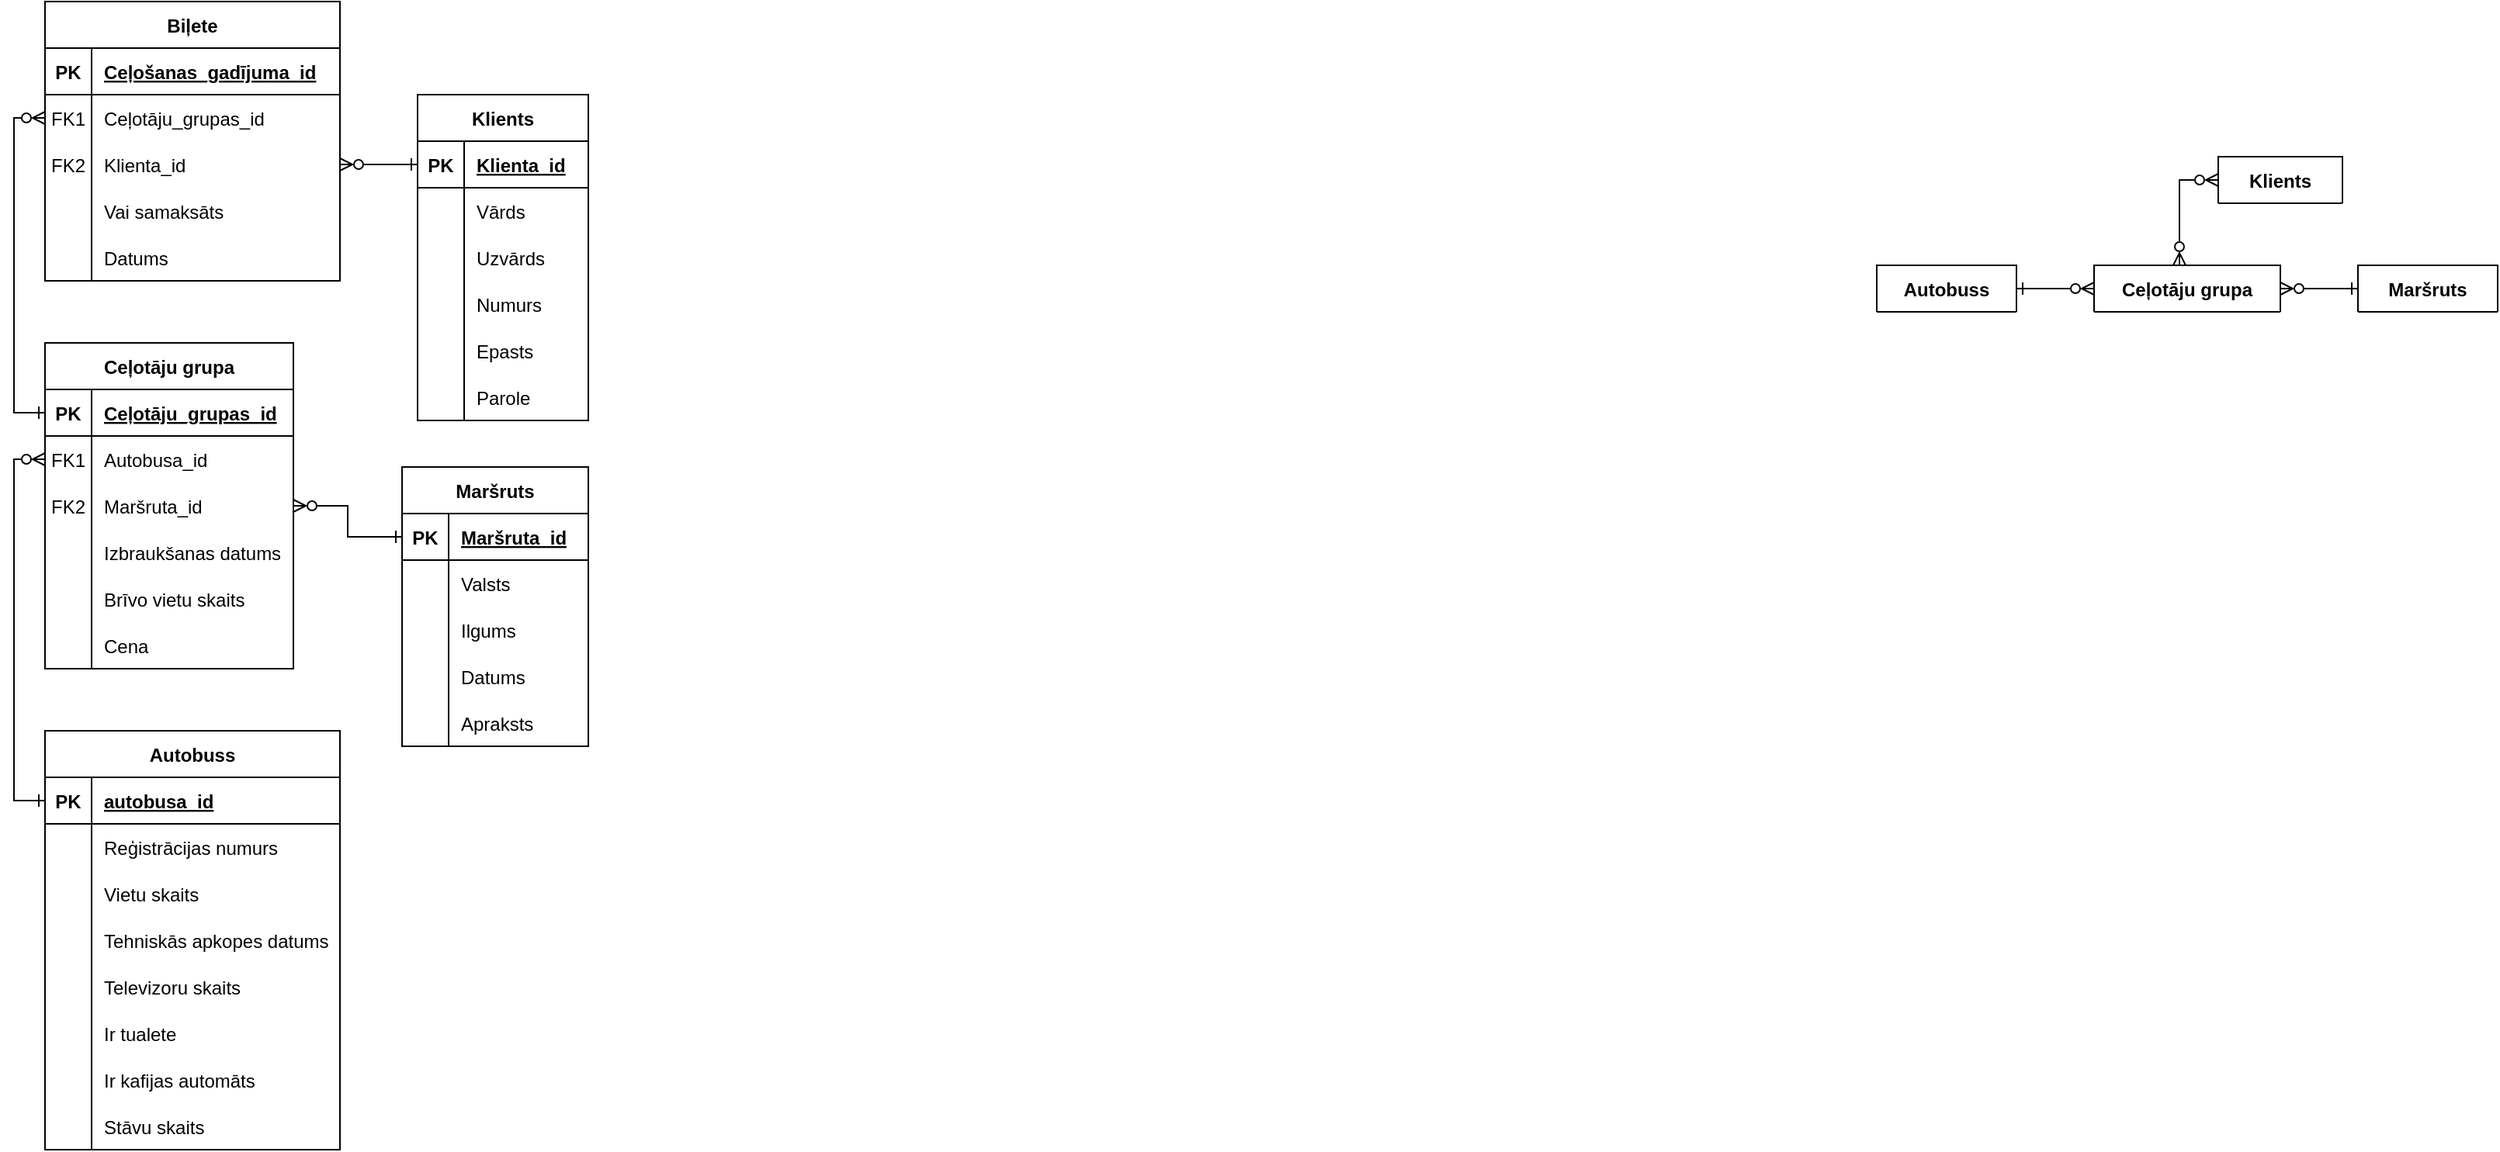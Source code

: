 <mxfile version="24.3.1" type="github">
  <diagram id="R2lEEEUBdFMjLlhIrx00" name="Page-1">
    <mxGraphModel dx="625" dy="1430" grid="1" gridSize="10" guides="1" tooltips="1" connect="1" arrows="1" fold="1" page="1" pageScale="1" pageWidth="850" pageHeight="1100" math="0" shadow="0" extFonts="Permanent Marker^https://fonts.googleapis.com/css?family=Permanent+Marker">
      <root>
        <mxCell id="0" />
        <mxCell id="1" parent="0" />
        <mxCell id="C-vyLk0tnHw3VtMMgP7b-2" value="Ceļotāju grupa" style="shape=table;startSize=30;container=1;collapsible=1;childLayout=tableLayout;fixedRows=1;rowLines=0;fontStyle=1;align=center;resizeLast=1;" parent="1" vertex="1">
          <mxGeometry x="450" y="120" width="160" height="210" as="geometry" />
        </mxCell>
        <mxCell id="C-vyLk0tnHw3VtMMgP7b-3" value="" style="shape=partialRectangle;collapsible=0;dropTarget=0;pointerEvents=0;fillColor=none;points=[[0,0.5],[1,0.5]];portConstraint=eastwest;top=0;left=0;right=0;bottom=1;" parent="C-vyLk0tnHw3VtMMgP7b-2" vertex="1">
          <mxGeometry y="30" width="160" height="30" as="geometry" />
        </mxCell>
        <mxCell id="C-vyLk0tnHw3VtMMgP7b-4" value="PK" style="shape=partialRectangle;overflow=hidden;connectable=0;fillColor=none;top=0;left=0;bottom=0;right=0;fontStyle=1;" parent="C-vyLk0tnHw3VtMMgP7b-3" vertex="1">
          <mxGeometry width="30" height="30" as="geometry">
            <mxRectangle width="30" height="30" as="alternateBounds" />
          </mxGeometry>
        </mxCell>
        <mxCell id="C-vyLk0tnHw3VtMMgP7b-5" value="Ceļotāju_grupas_id" style="shape=partialRectangle;overflow=hidden;connectable=0;fillColor=none;top=0;left=0;bottom=0;right=0;align=left;spacingLeft=6;fontStyle=5;" parent="C-vyLk0tnHw3VtMMgP7b-3" vertex="1">
          <mxGeometry x="30" width="130" height="30" as="geometry">
            <mxRectangle width="130" height="30" as="alternateBounds" />
          </mxGeometry>
        </mxCell>
        <mxCell id="C-vyLk0tnHw3VtMMgP7b-6" value="" style="shape=partialRectangle;collapsible=0;dropTarget=0;pointerEvents=0;fillColor=none;points=[[0,0.5],[1,0.5]];portConstraint=eastwest;top=0;left=0;right=0;bottom=0;" parent="C-vyLk0tnHw3VtMMgP7b-2" vertex="1">
          <mxGeometry y="60" width="160" height="30" as="geometry" />
        </mxCell>
        <mxCell id="C-vyLk0tnHw3VtMMgP7b-7" value="FK1" style="shape=partialRectangle;overflow=hidden;connectable=0;fillColor=none;top=0;left=0;bottom=0;right=0;" parent="C-vyLk0tnHw3VtMMgP7b-6" vertex="1">
          <mxGeometry width="30" height="30" as="geometry">
            <mxRectangle width="30" height="30" as="alternateBounds" />
          </mxGeometry>
        </mxCell>
        <mxCell id="C-vyLk0tnHw3VtMMgP7b-8" value="Autobusa_id" style="shape=partialRectangle;overflow=hidden;connectable=0;fillColor=none;top=0;left=0;bottom=0;right=0;align=left;spacingLeft=6;" parent="C-vyLk0tnHw3VtMMgP7b-6" vertex="1">
          <mxGeometry x="30" width="130" height="30" as="geometry">
            <mxRectangle width="130" height="30" as="alternateBounds" />
          </mxGeometry>
        </mxCell>
        <mxCell id="C-vyLk0tnHw3VtMMgP7b-9" value="" style="shape=partialRectangle;collapsible=0;dropTarget=0;pointerEvents=0;fillColor=none;points=[[0,0.5],[1,0.5]];portConstraint=eastwest;top=0;left=0;right=0;bottom=0;" parent="C-vyLk0tnHw3VtMMgP7b-2" vertex="1">
          <mxGeometry y="90" width="160" height="30" as="geometry" />
        </mxCell>
        <mxCell id="C-vyLk0tnHw3VtMMgP7b-10" value="FK2" style="shape=partialRectangle;overflow=hidden;connectable=0;fillColor=none;top=0;left=0;bottom=0;right=0;" parent="C-vyLk0tnHw3VtMMgP7b-9" vertex="1">
          <mxGeometry width="30" height="30" as="geometry">
            <mxRectangle width="30" height="30" as="alternateBounds" />
          </mxGeometry>
        </mxCell>
        <mxCell id="C-vyLk0tnHw3VtMMgP7b-11" value="Maršruta_id" style="shape=partialRectangle;overflow=hidden;connectable=0;fillColor=none;top=0;left=0;bottom=0;right=0;align=left;spacingLeft=6;" parent="C-vyLk0tnHw3VtMMgP7b-9" vertex="1">
          <mxGeometry x="30" width="130" height="30" as="geometry">
            <mxRectangle width="130" height="30" as="alternateBounds" />
          </mxGeometry>
        </mxCell>
        <mxCell id="g0lsDhZArQbg-Q8tnygF-30" value="" style="shape=partialRectangle;collapsible=0;dropTarget=0;pointerEvents=0;fillColor=none;points=[[0,0.5],[1,0.5]];portConstraint=eastwest;top=0;left=0;right=0;bottom=0;" parent="C-vyLk0tnHw3VtMMgP7b-2" vertex="1">
          <mxGeometry y="120" width="160" height="30" as="geometry" />
        </mxCell>
        <mxCell id="g0lsDhZArQbg-Q8tnygF-31" value="" style="shape=partialRectangle;overflow=hidden;connectable=0;fillColor=none;top=0;left=0;bottom=0;right=0;" parent="g0lsDhZArQbg-Q8tnygF-30" vertex="1">
          <mxGeometry width="30" height="30" as="geometry">
            <mxRectangle width="30" height="30" as="alternateBounds" />
          </mxGeometry>
        </mxCell>
        <mxCell id="g0lsDhZArQbg-Q8tnygF-32" value="Izbraukšanas datums" style="shape=partialRectangle;overflow=hidden;connectable=0;fillColor=none;top=0;left=0;bottom=0;right=0;align=left;spacingLeft=6;" parent="g0lsDhZArQbg-Q8tnygF-30" vertex="1">
          <mxGeometry x="30" width="130" height="30" as="geometry">
            <mxRectangle width="130" height="30" as="alternateBounds" />
          </mxGeometry>
        </mxCell>
        <mxCell id="g0lsDhZArQbg-Q8tnygF-37" value="" style="shape=partialRectangle;collapsible=0;dropTarget=0;pointerEvents=0;fillColor=none;points=[[0,0.5],[1,0.5]];portConstraint=eastwest;top=0;left=0;right=0;bottom=0;" parent="C-vyLk0tnHw3VtMMgP7b-2" vertex="1">
          <mxGeometry y="150" width="160" height="30" as="geometry" />
        </mxCell>
        <mxCell id="g0lsDhZArQbg-Q8tnygF-38" value="" style="shape=partialRectangle;overflow=hidden;connectable=0;fillColor=none;top=0;left=0;bottom=0;right=0;" parent="g0lsDhZArQbg-Q8tnygF-37" vertex="1">
          <mxGeometry width="30" height="30" as="geometry">
            <mxRectangle width="30" height="30" as="alternateBounds" />
          </mxGeometry>
        </mxCell>
        <mxCell id="g0lsDhZArQbg-Q8tnygF-39" value="Brīvo vietu skaits" style="shape=partialRectangle;overflow=hidden;connectable=0;fillColor=none;top=0;left=0;bottom=0;right=0;align=left;spacingLeft=6;" parent="g0lsDhZArQbg-Q8tnygF-37" vertex="1">
          <mxGeometry x="30" width="130" height="30" as="geometry">
            <mxRectangle width="130" height="30" as="alternateBounds" />
          </mxGeometry>
        </mxCell>
        <mxCell id="g0lsDhZArQbg-Q8tnygF-40" value="" style="shape=partialRectangle;collapsible=0;dropTarget=0;pointerEvents=0;fillColor=none;points=[[0,0.5],[1,0.5]];portConstraint=eastwest;top=0;left=0;right=0;bottom=0;" parent="C-vyLk0tnHw3VtMMgP7b-2" vertex="1">
          <mxGeometry y="180" width="160" height="30" as="geometry" />
        </mxCell>
        <mxCell id="g0lsDhZArQbg-Q8tnygF-41" value="" style="shape=partialRectangle;overflow=hidden;connectable=0;fillColor=none;top=0;left=0;bottom=0;right=0;" parent="g0lsDhZArQbg-Q8tnygF-40" vertex="1">
          <mxGeometry width="30" height="30" as="geometry">
            <mxRectangle width="30" height="30" as="alternateBounds" />
          </mxGeometry>
        </mxCell>
        <mxCell id="g0lsDhZArQbg-Q8tnygF-42" value="Cena" style="shape=partialRectangle;overflow=hidden;connectable=0;fillColor=none;top=0;left=0;bottom=0;right=0;align=left;spacingLeft=6;" parent="g0lsDhZArQbg-Q8tnygF-40" vertex="1">
          <mxGeometry x="30" width="130" height="30" as="geometry">
            <mxRectangle width="130" height="30" as="alternateBounds" />
          </mxGeometry>
        </mxCell>
        <mxCell id="C-vyLk0tnHw3VtMMgP7b-13" value="Maršruts" style="shape=table;startSize=30;container=1;collapsible=1;childLayout=tableLayout;fixedRows=1;rowLines=0;fontStyle=1;align=center;resizeLast=1;" parent="1" vertex="1">
          <mxGeometry x="680" y="200" width="120" height="180" as="geometry" />
        </mxCell>
        <mxCell id="C-vyLk0tnHw3VtMMgP7b-14" value="" style="shape=partialRectangle;collapsible=0;dropTarget=0;pointerEvents=0;fillColor=none;points=[[0,0.5],[1,0.5]];portConstraint=eastwest;top=0;left=0;right=0;bottom=1;" parent="C-vyLk0tnHw3VtMMgP7b-13" vertex="1">
          <mxGeometry y="30" width="120" height="30" as="geometry" />
        </mxCell>
        <mxCell id="C-vyLk0tnHw3VtMMgP7b-15" value="PK" style="shape=partialRectangle;overflow=hidden;connectable=0;fillColor=none;top=0;left=0;bottom=0;right=0;fontStyle=1;" parent="C-vyLk0tnHw3VtMMgP7b-14" vertex="1">
          <mxGeometry width="30" height="30" as="geometry">
            <mxRectangle width="30" height="30" as="alternateBounds" />
          </mxGeometry>
        </mxCell>
        <mxCell id="C-vyLk0tnHw3VtMMgP7b-16" value="Maršruta_id" style="shape=partialRectangle;overflow=hidden;connectable=0;fillColor=none;top=0;left=0;bottom=0;right=0;align=left;spacingLeft=6;fontStyle=5;" parent="C-vyLk0tnHw3VtMMgP7b-14" vertex="1">
          <mxGeometry x="30" width="90" height="30" as="geometry">
            <mxRectangle width="90" height="30" as="alternateBounds" />
          </mxGeometry>
        </mxCell>
        <mxCell id="C-vyLk0tnHw3VtMMgP7b-17" value="" style="shape=partialRectangle;collapsible=0;dropTarget=0;pointerEvents=0;fillColor=none;points=[[0,0.5],[1,0.5]];portConstraint=eastwest;top=0;left=0;right=0;bottom=0;" parent="C-vyLk0tnHw3VtMMgP7b-13" vertex="1">
          <mxGeometry y="60" width="120" height="30" as="geometry" />
        </mxCell>
        <mxCell id="C-vyLk0tnHw3VtMMgP7b-18" value="" style="shape=partialRectangle;overflow=hidden;connectable=0;fillColor=none;top=0;left=0;bottom=0;right=0;" parent="C-vyLk0tnHw3VtMMgP7b-17" vertex="1">
          <mxGeometry width="30" height="30" as="geometry">
            <mxRectangle width="30" height="30" as="alternateBounds" />
          </mxGeometry>
        </mxCell>
        <mxCell id="C-vyLk0tnHw3VtMMgP7b-19" value="Valsts" style="shape=partialRectangle;overflow=hidden;connectable=0;fillColor=none;top=0;left=0;bottom=0;right=0;align=left;spacingLeft=6;" parent="C-vyLk0tnHw3VtMMgP7b-17" vertex="1">
          <mxGeometry x="30" width="90" height="30" as="geometry">
            <mxRectangle width="90" height="30" as="alternateBounds" />
          </mxGeometry>
        </mxCell>
        <mxCell id="C-vyLk0tnHw3VtMMgP7b-20" value="" style="shape=partialRectangle;collapsible=0;dropTarget=0;pointerEvents=0;fillColor=none;points=[[0,0.5],[1,0.5]];portConstraint=eastwest;top=0;left=0;right=0;bottom=0;" parent="C-vyLk0tnHw3VtMMgP7b-13" vertex="1">
          <mxGeometry y="90" width="120" height="30" as="geometry" />
        </mxCell>
        <mxCell id="C-vyLk0tnHw3VtMMgP7b-21" value="" style="shape=partialRectangle;overflow=hidden;connectable=0;fillColor=none;top=0;left=0;bottom=0;right=0;" parent="C-vyLk0tnHw3VtMMgP7b-20" vertex="1">
          <mxGeometry width="30" height="30" as="geometry">
            <mxRectangle width="30" height="30" as="alternateBounds" />
          </mxGeometry>
        </mxCell>
        <mxCell id="C-vyLk0tnHw3VtMMgP7b-22" value="Ilgums" style="shape=partialRectangle;overflow=hidden;connectable=0;fillColor=none;top=0;left=0;bottom=0;right=0;align=left;spacingLeft=6;" parent="C-vyLk0tnHw3VtMMgP7b-20" vertex="1">
          <mxGeometry x="30" width="90" height="30" as="geometry">
            <mxRectangle width="90" height="30" as="alternateBounds" />
          </mxGeometry>
        </mxCell>
        <mxCell id="g0lsDhZArQbg-Q8tnygF-44" value="" style="shape=partialRectangle;collapsible=0;dropTarget=0;pointerEvents=0;fillColor=none;points=[[0,0.5],[1,0.5]];portConstraint=eastwest;top=0;left=0;right=0;bottom=0;" parent="C-vyLk0tnHw3VtMMgP7b-13" vertex="1">
          <mxGeometry y="120" width="120" height="30" as="geometry" />
        </mxCell>
        <mxCell id="g0lsDhZArQbg-Q8tnygF-45" value="" style="shape=partialRectangle;overflow=hidden;connectable=0;fillColor=none;top=0;left=0;bottom=0;right=0;" parent="g0lsDhZArQbg-Q8tnygF-44" vertex="1">
          <mxGeometry width="30" height="30" as="geometry">
            <mxRectangle width="30" height="30" as="alternateBounds" />
          </mxGeometry>
        </mxCell>
        <mxCell id="g0lsDhZArQbg-Q8tnygF-46" value="Datums" style="shape=partialRectangle;overflow=hidden;connectable=0;fillColor=none;top=0;left=0;bottom=0;right=0;align=left;spacingLeft=6;" parent="g0lsDhZArQbg-Q8tnygF-44" vertex="1">
          <mxGeometry x="30" width="90" height="30" as="geometry">
            <mxRectangle width="90" height="30" as="alternateBounds" />
          </mxGeometry>
        </mxCell>
        <mxCell id="E3cTzCZMLdIU7vwwAVA3-19" value="" style="shape=partialRectangle;collapsible=0;dropTarget=0;pointerEvents=0;fillColor=none;points=[[0,0.5],[1,0.5]];portConstraint=eastwest;top=0;left=0;right=0;bottom=0;" vertex="1" parent="C-vyLk0tnHw3VtMMgP7b-13">
          <mxGeometry y="150" width="120" height="30" as="geometry" />
        </mxCell>
        <mxCell id="E3cTzCZMLdIU7vwwAVA3-20" value="" style="shape=partialRectangle;overflow=hidden;connectable=0;fillColor=none;top=0;left=0;bottom=0;right=0;" vertex="1" parent="E3cTzCZMLdIU7vwwAVA3-19">
          <mxGeometry width="30" height="30" as="geometry">
            <mxRectangle width="30" height="30" as="alternateBounds" />
          </mxGeometry>
        </mxCell>
        <mxCell id="E3cTzCZMLdIU7vwwAVA3-21" value="Apraksts" style="shape=partialRectangle;overflow=hidden;connectable=0;fillColor=none;top=0;left=0;bottom=0;right=0;align=left;spacingLeft=6;" vertex="1" parent="E3cTzCZMLdIU7vwwAVA3-19">
          <mxGeometry x="30" width="90" height="30" as="geometry">
            <mxRectangle width="90" height="30" as="alternateBounds" />
          </mxGeometry>
        </mxCell>
        <mxCell id="C-vyLk0tnHw3VtMMgP7b-23" value="Autobuss" style="shape=table;startSize=30;container=1;collapsible=1;childLayout=tableLayout;fixedRows=1;rowLines=0;fontStyle=1;align=center;resizeLast=1;" parent="1" vertex="1">
          <mxGeometry x="450" y="370" width="190" height="270" as="geometry">
            <mxRectangle x="120" y="120" width="90" height="30" as="alternateBounds" />
          </mxGeometry>
        </mxCell>
        <mxCell id="C-vyLk0tnHw3VtMMgP7b-24" value="" style="shape=partialRectangle;collapsible=0;dropTarget=0;pointerEvents=0;fillColor=none;points=[[0,0.5],[1,0.5]];portConstraint=eastwest;top=0;left=0;right=0;bottom=1;" parent="C-vyLk0tnHw3VtMMgP7b-23" vertex="1">
          <mxGeometry y="30" width="190" height="30" as="geometry" />
        </mxCell>
        <mxCell id="C-vyLk0tnHw3VtMMgP7b-25" value="PK" style="shape=partialRectangle;overflow=hidden;connectable=0;fillColor=none;top=0;left=0;bottom=0;right=0;fontStyle=1;" parent="C-vyLk0tnHw3VtMMgP7b-24" vertex="1">
          <mxGeometry width="30" height="30" as="geometry">
            <mxRectangle width="30" height="30" as="alternateBounds" />
          </mxGeometry>
        </mxCell>
        <mxCell id="C-vyLk0tnHw3VtMMgP7b-26" value="autobusa_id" style="shape=partialRectangle;overflow=hidden;connectable=0;fillColor=none;top=0;left=0;bottom=0;right=0;align=left;spacingLeft=6;fontStyle=5;" parent="C-vyLk0tnHw3VtMMgP7b-24" vertex="1">
          <mxGeometry x="30" width="160" height="30" as="geometry">
            <mxRectangle width="160" height="30" as="alternateBounds" />
          </mxGeometry>
        </mxCell>
        <mxCell id="C-vyLk0tnHw3VtMMgP7b-27" value="" style="shape=partialRectangle;collapsible=0;dropTarget=0;pointerEvents=0;fillColor=none;points=[[0,0.5],[1,0.5]];portConstraint=eastwest;top=0;left=0;right=0;bottom=0;" parent="C-vyLk0tnHw3VtMMgP7b-23" vertex="1">
          <mxGeometry y="60" width="190" height="30" as="geometry" />
        </mxCell>
        <mxCell id="C-vyLk0tnHw3VtMMgP7b-28" value="" style="shape=partialRectangle;overflow=hidden;connectable=0;fillColor=none;top=0;left=0;bottom=0;right=0;" parent="C-vyLk0tnHw3VtMMgP7b-27" vertex="1">
          <mxGeometry width="30" height="30" as="geometry">
            <mxRectangle width="30" height="30" as="alternateBounds" />
          </mxGeometry>
        </mxCell>
        <mxCell id="C-vyLk0tnHw3VtMMgP7b-29" value="Reģistrācijas numurs" style="shape=partialRectangle;overflow=hidden;connectable=0;fillColor=none;top=0;left=0;bottom=0;right=0;align=left;spacingLeft=6;" parent="C-vyLk0tnHw3VtMMgP7b-27" vertex="1">
          <mxGeometry x="30" width="160" height="30" as="geometry">
            <mxRectangle width="160" height="30" as="alternateBounds" />
          </mxGeometry>
        </mxCell>
        <mxCell id="g0lsDhZArQbg-Q8tnygF-17" value="" style="shape=partialRectangle;collapsible=0;dropTarget=0;pointerEvents=0;fillColor=none;points=[[0,0.5],[1,0.5]];portConstraint=eastwest;top=0;left=0;right=0;bottom=0;" parent="C-vyLk0tnHw3VtMMgP7b-23" vertex="1">
          <mxGeometry y="90" width="190" height="30" as="geometry" />
        </mxCell>
        <mxCell id="g0lsDhZArQbg-Q8tnygF-18" value="" style="shape=partialRectangle;overflow=hidden;connectable=0;fillColor=none;top=0;left=0;bottom=0;right=0;" parent="g0lsDhZArQbg-Q8tnygF-17" vertex="1">
          <mxGeometry width="30" height="30" as="geometry">
            <mxRectangle width="30" height="30" as="alternateBounds" />
          </mxGeometry>
        </mxCell>
        <mxCell id="g0lsDhZArQbg-Q8tnygF-19" value="Vietu skaits" style="shape=partialRectangle;overflow=hidden;connectable=0;fillColor=none;top=0;left=0;bottom=0;right=0;align=left;spacingLeft=6;" parent="g0lsDhZArQbg-Q8tnygF-17" vertex="1">
          <mxGeometry x="30" width="160" height="30" as="geometry">
            <mxRectangle width="160" height="30" as="alternateBounds" />
          </mxGeometry>
        </mxCell>
        <mxCell id="g0lsDhZArQbg-Q8tnygF-20" value="" style="shape=partialRectangle;collapsible=0;dropTarget=0;pointerEvents=0;fillColor=none;points=[[0,0.5],[1,0.5]];portConstraint=eastwest;top=0;left=0;right=0;bottom=0;" parent="C-vyLk0tnHw3VtMMgP7b-23" vertex="1">
          <mxGeometry y="120" width="190" height="30" as="geometry" />
        </mxCell>
        <mxCell id="g0lsDhZArQbg-Q8tnygF-21" value="" style="shape=partialRectangle;overflow=hidden;connectable=0;fillColor=none;top=0;left=0;bottom=0;right=0;" parent="g0lsDhZArQbg-Q8tnygF-20" vertex="1">
          <mxGeometry width="30" height="30" as="geometry">
            <mxRectangle width="30" height="30" as="alternateBounds" />
          </mxGeometry>
        </mxCell>
        <mxCell id="g0lsDhZArQbg-Q8tnygF-22" value="Tehniskās apkopes datums" style="shape=partialRectangle;overflow=hidden;connectable=0;fillColor=none;top=0;left=0;bottom=0;right=0;align=left;spacingLeft=6;" parent="g0lsDhZArQbg-Q8tnygF-20" vertex="1">
          <mxGeometry x="30" width="160" height="30" as="geometry">
            <mxRectangle width="160" height="30" as="alternateBounds" />
          </mxGeometry>
        </mxCell>
        <mxCell id="E3cTzCZMLdIU7vwwAVA3-4" value="" style="shape=partialRectangle;collapsible=0;dropTarget=0;pointerEvents=0;fillColor=none;points=[[0,0.5],[1,0.5]];portConstraint=eastwest;top=0;left=0;right=0;bottom=0;" vertex="1" parent="C-vyLk0tnHw3VtMMgP7b-23">
          <mxGeometry y="150" width="190" height="30" as="geometry" />
        </mxCell>
        <mxCell id="E3cTzCZMLdIU7vwwAVA3-5" value="" style="shape=partialRectangle;overflow=hidden;connectable=0;fillColor=none;top=0;left=0;bottom=0;right=0;" vertex="1" parent="E3cTzCZMLdIU7vwwAVA3-4">
          <mxGeometry width="30" height="30" as="geometry">
            <mxRectangle width="30" height="30" as="alternateBounds" />
          </mxGeometry>
        </mxCell>
        <mxCell id="E3cTzCZMLdIU7vwwAVA3-6" value="Televizoru skaits" style="shape=partialRectangle;overflow=hidden;connectable=0;fillColor=none;top=0;left=0;bottom=0;right=0;align=left;spacingLeft=6;" vertex="1" parent="E3cTzCZMLdIU7vwwAVA3-4">
          <mxGeometry x="30" width="160" height="30" as="geometry">
            <mxRectangle width="160" height="30" as="alternateBounds" />
          </mxGeometry>
        </mxCell>
        <mxCell id="E3cTzCZMLdIU7vwwAVA3-7" value="" style="shape=partialRectangle;collapsible=0;dropTarget=0;pointerEvents=0;fillColor=none;points=[[0,0.5],[1,0.5]];portConstraint=eastwest;top=0;left=0;right=0;bottom=0;" vertex="1" parent="C-vyLk0tnHw3VtMMgP7b-23">
          <mxGeometry y="180" width="190" height="30" as="geometry" />
        </mxCell>
        <mxCell id="E3cTzCZMLdIU7vwwAVA3-8" value="" style="shape=partialRectangle;overflow=hidden;connectable=0;fillColor=none;top=0;left=0;bottom=0;right=0;" vertex="1" parent="E3cTzCZMLdIU7vwwAVA3-7">
          <mxGeometry width="30" height="30" as="geometry">
            <mxRectangle width="30" height="30" as="alternateBounds" />
          </mxGeometry>
        </mxCell>
        <mxCell id="E3cTzCZMLdIU7vwwAVA3-9" value="Ir tualete" style="shape=partialRectangle;overflow=hidden;connectable=0;fillColor=none;top=0;left=0;bottom=0;right=0;align=left;spacingLeft=6;" vertex="1" parent="E3cTzCZMLdIU7vwwAVA3-7">
          <mxGeometry x="30" width="160" height="30" as="geometry">
            <mxRectangle width="160" height="30" as="alternateBounds" />
          </mxGeometry>
        </mxCell>
        <mxCell id="E3cTzCZMLdIU7vwwAVA3-10" value="" style="shape=partialRectangle;collapsible=0;dropTarget=0;pointerEvents=0;fillColor=none;points=[[0,0.5],[1,0.5]];portConstraint=eastwest;top=0;left=0;right=0;bottom=0;" vertex="1" parent="C-vyLk0tnHw3VtMMgP7b-23">
          <mxGeometry y="210" width="190" height="30" as="geometry" />
        </mxCell>
        <mxCell id="E3cTzCZMLdIU7vwwAVA3-11" value="" style="shape=partialRectangle;overflow=hidden;connectable=0;fillColor=none;top=0;left=0;bottom=0;right=0;" vertex="1" parent="E3cTzCZMLdIU7vwwAVA3-10">
          <mxGeometry width="30" height="30" as="geometry">
            <mxRectangle width="30" height="30" as="alternateBounds" />
          </mxGeometry>
        </mxCell>
        <mxCell id="E3cTzCZMLdIU7vwwAVA3-12" value="Ir kafijas automāts" style="shape=partialRectangle;overflow=hidden;connectable=0;fillColor=none;top=0;left=0;bottom=0;right=0;align=left;spacingLeft=6;" vertex="1" parent="E3cTzCZMLdIU7vwwAVA3-10">
          <mxGeometry x="30" width="160" height="30" as="geometry">
            <mxRectangle width="160" height="30" as="alternateBounds" />
          </mxGeometry>
        </mxCell>
        <mxCell id="E3cTzCZMLdIU7vwwAVA3-16" value="" style="shape=partialRectangle;collapsible=0;dropTarget=0;pointerEvents=0;fillColor=none;points=[[0,0.5],[1,0.5]];portConstraint=eastwest;top=0;left=0;right=0;bottom=0;" vertex="1" parent="C-vyLk0tnHw3VtMMgP7b-23">
          <mxGeometry y="240" width="190" height="30" as="geometry" />
        </mxCell>
        <mxCell id="E3cTzCZMLdIU7vwwAVA3-17" value="" style="shape=partialRectangle;overflow=hidden;connectable=0;fillColor=none;top=0;left=0;bottom=0;right=0;" vertex="1" parent="E3cTzCZMLdIU7vwwAVA3-16">
          <mxGeometry width="30" height="30" as="geometry">
            <mxRectangle width="30" height="30" as="alternateBounds" />
          </mxGeometry>
        </mxCell>
        <mxCell id="E3cTzCZMLdIU7vwwAVA3-18" value="Stāvu skaits" style="shape=partialRectangle;overflow=hidden;connectable=0;fillColor=none;top=0;left=0;bottom=0;right=0;align=left;spacingLeft=6;" vertex="1" parent="E3cTzCZMLdIU7vwwAVA3-16">
          <mxGeometry x="30" width="160" height="30" as="geometry">
            <mxRectangle width="160" height="30" as="alternateBounds" />
          </mxGeometry>
        </mxCell>
        <mxCell id="g0lsDhZArQbg-Q8tnygF-47" value="Biļete" style="shape=table;startSize=30;container=1;collapsible=1;childLayout=tableLayout;fixedRows=1;rowLines=0;fontStyle=1;align=center;resizeLast=1;" parent="1" vertex="1">
          <mxGeometry x="450" y="-100" width="190" height="180" as="geometry" />
        </mxCell>
        <mxCell id="g0lsDhZArQbg-Q8tnygF-48" value="" style="shape=partialRectangle;collapsible=0;dropTarget=0;pointerEvents=0;fillColor=none;points=[[0,0.5],[1,0.5]];portConstraint=eastwest;top=0;left=0;right=0;bottom=1;" parent="g0lsDhZArQbg-Q8tnygF-47" vertex="1">
          <mxGeometry y="30" width="190" height="30" as="geometry" />
        </mxCell>
        <mxCell id="g0lsDhZArQbg-Q8tnygF-49" value="PK" style="shape=partialRectangle;overflow=hidden;connectable=0;fillColor=none;top=0;left=0;bottom=0;right=0;fontStyle=1;" parent="g0lsDhZArQbg-Q8tnygF-48" vertex="1">
          <mxGeometry width="30" height="30" as="geometry">
            <mxRectangle width="30" height="30" as="alternateBounds" />
          </mxGeometry>
        </mxCell>
        <mxCell id="g0lsDhZArQbg-Q8tnygF-50" value="Ceļošanas_gadījuma_id" style="shape=partialRectangle;overflow=hidden;connectable=0;fillColor=none;top=0;left=0;bottom=0;right=0;align=left;spacingLeft=6;fontStyle=5;" parent="g0lsDhZArQbg-Q8tnygF-48" vertex="1">
          <mxGeometry x="30" width="160" height="30" as="geometry">
            <mxRectangle width="160" height="30" as="alternateBounds" />
          </mxGeometry>
        </mxCell>
        <mxCell id="g0lsDhZArQbg-Q8tnygF-51" value="" style="shape=partialRectangle;collapsible=0;dropTarget=0;pointerEvents=0;fillColor=none;points=[[0,0.5],[1,0.5]];portConstraint=eastwest;top=0;left=0;right=0;bottom=0;" parent="g0lsDhZArQbg-Q8tnygF-47" vertex="1">
          <mxGeometry y="60" width="190" height="30" as="geometry" />
        </mxCell>
        <mxCell id="g0lsDhZArQbg-Q8tnygF-52" value="FK1" style="shape=partialRectangle;overflow=hidden;connectable=0;fillColor=none;top=0;left=0;bottom=0;right=0;" parent="g0lsDhZArQbg-Q8tnygF-51" vertex="1">
          <mxGeometry width="30" height="30" as="geometry">
            <mxRectangle width="30" height="30" as="alternateBounds" />
          </mxGeometry>
        </mxCell>
        <mxCell id="g0lsDhZArQbg-Q8tnygF-53" value="Ceļotāju_grupas_id" style="shape=partialRectangle;overflow=hidden;connectable=0;fillColor=none;top=0;left=0;bottom=0;right=0;align=left;spacingLeft=6;" parent="g0lsDhZArQbg-Q8tnygF-51" vertex="1">
          <mxGeometry x="30" width="160" height="30" as="geometry">
            <mxRectangle width="160" height="30" as="alternateBounds" />
          </mxGeometry>
        </mxCell>
        <mxCell id="g0lsDhZArQbg-Q8tnygF-54" value="" style="shape=partialRectangle;collapsible=0;dropTarget=0;pointerEvents=0;fillColor=none;points=[[0,0.5],[1,0.5]];portConstraint=eastwest;top=0;left=0;right=0;bottom=0;" parent="g0lsDhZArQbg-Q8tnygF-47" vertex="1">
          <mxGeometry y="90" width="190" height="30" as="geometry" />
        </mxCell>
        <mxCell id="g0lsDhZArQbg-Q8tnygF-55" value="FK2" style="shape=partialRectangle;overflow=hidden;connectable=0;fillColor=none;top=0;left=0;bottom=0;right=0;" parent="g0lsDhZArQbg-Q8tnygF-54" vertex="1">
          <mxGeometry width="30" height="30" as="geometry">
            <mxRectangle width="30" height="30" as="alternateBounds" />
          </mxGeometry>
        </mxCell>
        <mxCell id="g0lsDhZArQbg-Q8tnygF-56" value="Klienta_id" style="shape=partialRectangle;overflow=hidden;connectable=0;fillColor=none;top=0;left=0;bottom=0;right=0;align=left;spacingLeft=6;" parent="g0lsDhZArQbg-Q8tnygF-54" vertex="1">
          <mxGeometry x="30" width="160" height="30" as="geometry">
            <mxRectangle width="160" height="30" as="alternateBounds" />
          </mxGeometry>
        </mxCell>
        <mxCell id="g0lsDhZArQbg-Q8tnygF-57" value="" style="shape=partialRectangle;collapsible=0;dropTarget=0;pointerEvents=0;fillColor=none;points=[[0,0.5],[1,0.5]];portConstraint=eastwest;top=0;left=0;right=0;bottom=0;" parent="g0lsDhZArQbg-Q8tnygF-47" vertex="1">
          <mxGeometry y="120" width="190" height="30" as="geometry" />
        </mxCell>
        <mxCell id="g0lsDhZArQbg-Q8tnygF-58" value="" style="shape=partialRectangle;overflow=hidden;connectable=0;fillColor=none;top=0;left=0;bottom=0;right=0;" parent="g0lsDhZArQbg-Q8tnygF-57" vertex="1">
          <mxGeometry width="30" height="30" as="geometry">
            <mxRectangle width="30" height="30" as="alternateBounds" />
          </mxGeometry>
        </mxCell>
        <mxCell id="g0lsDhZArQbg-Q8tnygF-59" value="Vai samaksāts" style="shape=partialRectangle;overflow=hidden;connectable=0;fillColor=none;top=0;left=0;bottom=0;right=0;align=left;spacingLeft=6;" parent="g0lsDhZArQbg-Q8tnygF-57" vertex="1">
          <mxGeometry x="30" width="160" height="30" as="geometry">
            <mxRectangle width="160" height="30" as="alternateBounds" />
          </mxGeometry>
        </mxCell>
        <mxCell id="g0lsDhZArQbg-Q8tnygF-60" value="" style="shape=partialRectangle;collapsible=0;dropTarget=0;pointerEvents=0;fillColor=none;points=[[0,0.5],[1,0.5]];portConstraint=eastwest;top=0;left=0;right=0;bottom=0;" parent="g0lsDhZArQbg-Q8tnygF-47" vertex="1">
          <mxGeometry y="150" width="190" height="30" as="geometry" />
        </mxCell>
        <mxCell id="g0lsDhZArQbg-Q8tnygF-61" value="" style="shape=partialRectangle;overflow=hidden;connectable=0;fillColor=none;top=0;left=0;bottom=0;right=0;" parent="g0lsDhZArQbg-Q8tnygF-60" vertex="1">
          <mxGeometry width="30" height="30" as="geometry">
            <mxRectangle width="30" height="30" as="alternateBounds" />
          </mxGeometry>
        </mxCell>
        <mxCell id="g0lsDhZArQbg-Q8tnygF-62" value="Datums" style="shape=partialRectangle;overflow=hidden;connectable=0;fillColor=none;top=0;left=0;bottom=0;right=0;align=left;spacingLeft=6;" parent="g0lsDhZArQbg-Q8tnygF-60" vertex="1">
          <mxGeometry x="30" width="160" height="30" as="geometry">
            <mxRectangle width="160" height="30" as="alternateBounds" />
          </mxGeometry>
        </mxCell>
        <mxCell id="g0lsDhZArQbg-Q8tnygF-63" value="Klients" style="shape=table;startSize=30;container=1;collapsible=1;childLayout=tableLayout;fixedRows=1;rowLines=0;fontStyle=1;align=center;resizeLast=1;" parent="1" vertex="1">
          <mxGeometry x="690" y="-40" width="110" height="210" as="geometry" />
        </mxCell>
        <mxCell id="g0lsDhZArQbg-Q8tnygF-64" value="" style="shape=partialRectangle;collapsible=0;dropTarget=0;pointerEvents=0;fillColor=none;points=[[0,0.5],[1,0.5]];portConstraint=eastwest;top=0;left=0;right=0;bottom=1;" parent="g0lsDhZArQbg-Q8tnygF-63" vertex="1">
          <mxGeometry y="30" width="110" height="30" as="geometry" />
        </mxCell>
        <mxCell id="g0lsDhZArQbg-Q8tnygF-65" value="PK" style="shape=partialRectangle;overflow=hidden;connectable=0;fillColor=none;top=0;left=0;bottom=0;right=0;fontStyle=1;" parent="g0lsDhZArQbg-Q8tnygF-64" vertex="1">
          <mxGeometry width="30" height="30" as="geometry">
            <mxRectangle width="30" height="30" as="alternateBounds" />
          </mxGeometry>
        </mxCell>
        <mxCell id="g0lsDhZArQbg-Q8tnygF-66" value="Klienta_id" style="shape=partialRectangle;overflow=hidden;connectable=0;fillColor=none;top=0;left=0;bottom=0;right=0;align=left;spacingLeft=6;fontStyle=5;" parent="g0lsDhZArQbg-Q8tnygF-64" vertex="1">
          <mxGeometry x="30" width="80" height="30" as="geometry">
            <mxRectangle width="80" height="30" as="alternateBounds" />
          </mxGeometry>
        </mxCell>
        <mxCell id="g0lsDhZArQbg-Q8tnygF-67" value="" style="shape=partialRectangle;collapsible=0;dropTarget=0;pointerEvents=0;fillColor=none;points=[[0,0.5],[1,0.5]];portConstraint=eastwest;top=0;left=0;right=0;bottom=0;" parent="g0lsDhZArQbg-Q8tnygF-63" vertex="1">
          <mxGeometry y="60" width="110" height="30" as="geometry" />
        </mxCell>
        <mxCell id="g0lsDhZArQbg-Q8tnygF-68" value="" style="shape=partialRectangle;overflow=hidden;connectable=0;fillColor=none;top=0;left=0;bottom=0;right=0;" parent="g0lsDhZArQbg-Q8tnygF-67" vertex="1">
          <mxGeometry width="30" height="30" as="geometry">
            <mxRectangle width="30" height="30" as="alternateBounds" />
          </mxGeometry>
        </mxCell>
        <mxCell id="g0lsDhZArQbg-Q8tnygF-69" value="Vārds" style="shape=partialRectangle;overflow=hidden;connectable=0;fillColor=none;top=0;left=0;bottom=0;right=0;align=left;spacingLeft=6;" parent="g0lsDhZArQbg-Q8tnygF-67" vertex="1">
          <mxGeometry x="30" width="80" height="30" as="geometry">
            <mxRectangle width="80" height="30" as="alternateBounds" />
          </mxGeometry>
        </mxCell>
        <mxCell id="g0lsDhZArQbg-Q8tnygF-70" value="" style="shape=partialRectangle;collapsible=0;dropTarget=0;pointerEvents=0;fillColor=none;points=[[0,0.5],[1,0.5]];portConstraint=eastwest;top=0;left=0;right=0;bottom=0;" parent="g0lsDhZArQbg-Q8tnygF-63" vertex="1">
          <mxGeometry y="90" width="110" height="30" as="geometry" />
        </mxCell>
        <mxCell id="g0lsDhZArQbg-Q8tnygF-71" value="" style="shape=partialRectangle;overflow=hidden;connectable=0;fillColor=none;top=0;left=0;bottom=0;right=0;" parent="g0lsDhZArQbg-Q8tnygF-70" vertex="1">
          <mxGeometry width="30" height="30" as="geometry">
            <mxRectangle width="30" height="30" as="alternateBounds" />
          </mxGeometry>
        </mxCell>
        <mxCell id="g0lsDhZArQbg-Q8tnygF-72" value="Uzvārds" style="shape=partialRectangle;overflow=hidden;connectable=0;fillColor=none;top=0;left=0;bottom=0;right=0;align=left;spacingLeft=6;" parent="g0lsDhZArQbg-Q8tnygF-70" vertex="1">
          <mxGeometry x="30" width="80" height="30" as="geometry">
            <mxRectangle width="80" height="30" as="alternateBounds" />
          </mxGeometry>
        </mxCell>
        <mxCell id="g0lsDhZArQbg-Q8tnygF-73" value="" style="shape=partialRectangle;collapsible=0;dropTarget=0;pointerEvents=0;fillColor=none;points=[[0,0.5],[1,0.5]];portConstraint=eastwest;top=0;left=0;right=0;bottom=0;" parent="g0lsDhZArQbg-Q8tnygF-63" vertex="1">
          <mxGeometry y="120" width="110" height="30" as="geometry" />
        </mxCell>
        <mxCell id="g0lsDhZArQbg-Q8tnygF-74" value="" style="shape=partialRectangle;overflow=hidden;connectable=0;fillColor=none;top=0;left=0;bottom=0;right=0;" parent="g0lsDhZArQbg-Q8tnygF-73" vertex="1">
          <mxGeometry width="30" height="30" as="geometry">
            <mxRectangle width="30" height="30" as="alternateBounds" />
          </mxGeometry>
        </mxCell>
        <mxCell id="g0lsDhZArQbg-Q8tnygF-75" value="Numurs" style="shape=partialRectangle;overflow=hidden;connectable=0;fillColor=none;top=0;left=0;bottom=0;right=0;align=left;spacingLeft=6;" parent="g0lsDhZArQbg-Q8tnygF-73" vertex="1">
          <mxGeometry x="30" width="80" height="30" as="geometry">
            <mxRectangle width="80" height="30" as="alternateBounds" />
          </mxGeometry>
        </mxCell>
        <mxCell id="g0lsDhZArQbg-Q8tnygF-76" value="" style="shape=partialRectangle;collapsible=0;dropTarget=0;pointerEvents=0;fillColor=none;points=[[0,0.5],[1,0.5]];portConstraint=eastwest;top=0;left=0;right=0;bottom=0;" parent="g0lsDhZArQbg-Q8tnygF-63" vertex="1">
          <mxGeometry y="150" width="110" height="30" as="geometry" />
        </mxCell>
        <mxCell id="g0lsDhZArQbg-Q8tnygF-77" value="" style="shape=partialRectangle;overflow=hidden;connectable=0;fillColor=none;top=0;left=0;bottom=0;right=0;" parent="g0lsDhZArQbg-Q8tnygF-76" vertex="1">
          <mxGeometry width="30" height="30" as="geometry">
            <mxRectangle width="30" height="30" as="alternateBounds" />
          </mxGeometry>
        </mxCell>
        <mxCell id="g0lsDhZArQbg-Q8tnygF-78" value="Epasts" style="shape=partialRectangle;overflow=hidden;connectable=0;fillColor=none;top=0;left=0;bottom=0;right=0;align=left;spacingLeft=6;" parent="g0lsDhZArQbg-Q8tnygF-76" vertex="1">
          <mxGeometry x="30" width="80" height="30" as="geometry">
            <mxRectangle width="80" height="30" as="alternateBounds" />
          </mxGeometry>
        </mxCell>
        <mxCell id="g0lsDhZArQbg-Q8tnygF-79" value="" style="shape=partialRectangle;collapsible=0;dropTarget=0;pointerEvents=0;fillColor=none;points=[[0,0.5],[1,0.5]];portConstraint=eastwest;top=0;left=0;right=0;bottom=0;" parent="g0lsDhZArQbg-Q8tnygF-63" vertex="1">
          <mxGeometry y="180" width="110" height="30" as="geometry" />
        </mxCell>
        <mxCell id="g0lsDhZArQbg-Q8tnygF-80" value="" style="shape=partialRectangle;overflow=hidden;connectable=0;fillColor=none;top=0;left=0;bottom=0;right=0;" parent="g0lsDhZArQbg-Q8tnygF-79" vertex="1">
          <mxGeometry width="30" height="30" as="geometry">
            <mxRectangle width="30" height="30" as="alternateBounds" />
          </mxGeometry>
        </mxCell>
        <mxCell id="g0lsDhZArQbg-Q8tnygF-81" value="Parole" style="shape=partialRectangle;overflow=hidden;connectable=0;fillColor=none;top=0;left=0;bottom=0;right=0;align=left;spacingLeft=6;" parent="g0lsDhZArQbg-Q8tnygF-79" vertex="1">
          <mxGeometry x="30" width="80" height="30" as="geometry">
            <mxRectangle width="80" height="30" as="alternateBounds" />
          </mxGeometry>
        </mxCell>
        <mxCell id="g0lsDhZArQbg-Q8tnygF-82" style="rounded=0;orthogonalLoop=1;jettySize=auto;html=1;exitX=0;exitY=0.5;exitDx=0;exitDy=0;entryX=0;entryY=0.5;entryDx=0;entryDy=0;edgeStyle=orthogonalEdgeStyle;endArrow=ERzeroToMany;endFill=0;startArrow=ERone;startFill=0;" parent="1" source="C-vyLk0tnHw3VtMMgP7b-24" target="C-vyLk0tnHw3VtMMgP7b-6" edge="1">
          <mxGeometry relative="1" as="geometry">
            <Array as="points">
              <mxPoint x="430" y="415" />
              <mxPoint x="430" y="195" />
            </Array>
          </mxGeometry>
        </mxCell>
        <mxCell id="g0lsDhZArQbg-Q8tnygF-83" style="edgeStyle=orthogonalEdgeStyle;rounded=0;orthogonalLoop=1;jettySize=auto;html=1;exitX=0;exitY=0.5;exitDx=0;exitDy=0;entryX=1;entryY=0.5;entryDx=0;entryDy=0;startArrow=ERone;startFill=0;endArrow=ERzeroToMany;endFill=0;" parent="1" source="C-vyLk0tnHw3VtMMgP7b-14" target="C-vyLk0tnHw3VtMMgP7b-9" edge="1">
          <mxGeometry relative="1" as="geometry" />
        </mxCell>
        <mxCell id="g0lsDhZArQbg-Q8tnygF-84" style="edgeStyle=orthogonalEdgeStyle;rounded=0;orthogonalLoop=1;jettySize=auto;html=1;exitX=0;exitY=0.5;exitDx=0;exitDy=0;entryX=0;entryY=0.5;entryDx=0;entryDy=0;startArrow=ERzeroToMany;startFill=0;endArrow=ERone;endFill=0;" parent="1" source="g0lsDhZArQbg-Q8tnygF-51" target="C-vyLk0tnHw3VtMMgP7b-3" edge="1">
          <mxGeometry relative="1" as="geometry" />
        </mxCell>
        <mxCell id="g0lsDhZArQbg-Q8tnygF-86" style="edgeStyle=orthogonalEdgeStyle;rounded=0;orthogonalLoop=1;jettySize=auto;html=1;exitX=0;exitY=0.5;exitDx=0;exitDy=0;startArrow=ERone;startFill=0;endArrow=ERzeroToMany;endFill=0;" parent="1" source="g0lsDhZArQbg-Q8tnygF-64" target="g0lsDhZArQbg-Q8tnygF-54" edge="1">
          <mxGeometry relative="1" as="geometry" />
        </mxCell>
        <mxCell id="g0lsDhZArQbg-Q8tnygF-87" value="Ceļotāju grupa" style="shape=table;startSize=30;container=1;collapsible=1;childLayout=tableLayout;fixedRows=1;rowLines=0;fontStyle=1;align=center;resizeLast=1;" parent="1" vertex="1" collapsed="1">
          <mxGeometry x="1770" y="70" width="120" height="30" as="geometry">
            <mxRectangle x="1770" y="70" width="250" height="240" as="alternateBounds" />
          </mxGeometry>
        </mxCell>
        <mxCell id="g0lsDhZArQbg-Q8tnygF-88" value="" style="shape=partialRectangle;collapsible=0;dropTarget=0;pointerEvents=0;fillColor=none;points=[[0,0.5],[1,0.5]];portConstraint=eastwest;top=0;left=0;right=0;bottom=1;" parent="g0lsDhZArQbg-Q8tnygF-87" vertex="1">
          <mxGeometry y="30" width="250" height="30" as="geometry" />
        </mxCell>
        <mxCell id="g0lsDhZArQbg-Q8tnygF-89" value="PK" style="shape=partialRectangle;overflow=hidden;connectable=0;fillColor=none;top=0;left=0;bottom=0;right=0;fontStyle=1;" parent="g0lsDhZArQbg-Q8tnygF-88" vertex="1">
          <mxGeometry width="30" height="30" as="geometry">
            <mxRectangle width="30" height="30" as="alternateBounds" />
          </mxGeometry>
        </mxCell>
        <mxCell id="g0lsDhZArQbg-Q8tnygF-90" value="Ceļotāju_grupas_id" style="shape=partialRectangle;overflow=hidden;connectable=0;fillColor=none;top=0;left=0;bottom=0;right=0;align=left;spacingLeft=6;fontStyle=5;" parent="g0lsDhZArQbg-Q8tnygF-88" vertex="1">
          <mxGeometry x="30" width="220" height="30" as="geometry">
            <mxRectangle width="220" height="30" as="alternateBounds" />
          </mxGeometry>
        </mxCell>
        <mxCell id="g0lsDhZArQbg-Q8tnygF-91" value="" style="shape=partialRectangle;collapsible=0;dropTarget=0;pointerEvents=0;fillColor=none;points=[[0,0.5],[1,0.5]];portConstraint=eastwest;top=0;left=0;right=0;bottom=0;" parent="g0lsDhZArQbg-Q8tnygF-87" vertex="1">
          <mxGeometry y="60" width="250" height="30" as="geometry" />
        </mxCell>
        <mxCell id="g0lsDhZArQbg-Q8tnygF-92" value="FK1" style="shape=partialRectangle;overflow=hidden;connectable=0;fillColor=none;top=0;left=0;bottom=0;right=0;" parent="g0lsDhZArQbg-Q8tnygF-91" vertex="1">
          <mxGeometry width="30" height="30" as="geometry">
            <mxRectangle width="30" height="30" as="alternateBounds" />
          </mxGeometry>
        </mxCell>
        <mxCell id="g0lsDhZArQbg-Q8tnygF-93" value="Autobusa_id" style="shape=partialRectangle;overflow=hidden;connectable=0;fillColor=none;top=0;left=0;bottom=0;right=0;align=left;spacingLeft=6;" parent="g0lsDhZArQbg-Q8tnygF-91" vertex="1">
          <mxGeometry x="30" width="220" height="30" as="geometry">
            <mxRectangle width="220" height="30" as="alternateBounds" />
          </mxGeometry>
        </mxCell>
        <mxCell id="g0lsDhZArQbg-Q8tnygF-94" value="" style="shape=partialRectangle;collapsible=0;dropTarget=0;pointerEvents=0;fillColor=none;points=[[0,0.5],[1,0.5]];portConstraint=eastwest;top=0;left=0;right=0;bottom=0;" parent="g0lsDhZArQbg-Q8tnygF-87" vertex="1">
          <mxGeometry y="90" width="250" height="30" as="geometry" />
        </mxCell>
        <mxCell id="g0lsDhZArQbg-Q8tnygF-95" value="FK2" style="shape=partialRectangle;overflow=hidden;connectable=0;fillColor=none;top=0;left=0;bottom=0;right=0;" parent="g0lsDhZArQbg-Q8tnygF-94" vertex="1">
          <mxGeometry width="30" height="30" as="geometry">
            <mxRectangle width="30" height="30" as="alternateBounds" />
          </mxGeometry>
        </mxCell>
        <mxCell id="g0lsDhZArQbg-Q8tnygF-96" value="Maršruta_id" style="shape=partialRectangle;overflow=hidden;connectable=0;fillColor=none;top=0;left=0;bottom=0;right=0;align=left;spacingLeft=6;" parent="g0lsDhZArQbg-Q8tnygF-94" vertex="1">
          <mxGeometry x="30" width="220" height="30" as="geometry">
            <mxRectangle width="220" height="30" as="alternateBounds" />
          </mxGeometry>
        </mxCell>
        <mxCell id="g0lsDhZArQbg-Q8tnygF-97" value="" style="shape=partialRectangle;collapsible=0;dropTarget=0;pointerEvents=0;fillColor=none;points=[[0,0.5],[1,0.5]];portConstraint=eastwest;top=0;left=0;right=0;bottom=0;" parent="g0lsDhZArQbg-Q8tnygF-87" vertex="1">
          <mxGeometry y="120" width="250" height="30" as="geometry" />
        </mxCell>
        <mxCell id="g0lsDhZArQbg-Q8tnygF-98" value="" style="shape=partialRectangle;overflow=hidden;connectable=0;fillColor=none;top=0;left=0;bottom=0;right=0;" parent="g0lsDhZArQbg-Q8tnygF-97" vertex="1">
          <mxGeometry width="30" height="30" as="geometry">
            <mxRectangle width="30" height="30" as="alternateBounds" />
          </mxGeometry>
        </mxCell>
        <mxCell id="g0lsDhZArQbg-Q8tnygF-99" value="Izbraukšanas datums" style="shape=partialRectangle;overflow=hidden;connectable=0;fillColor=none;top=0;left=0;bottom=0;right=0;align=left;spacingLeft=6;" parent="g0lsDhZArQbg-Q8tnygF-97" vertex="1">
          <mxGeometry x="30" width="220" height="30" as="geometry">
            <mxRectangle width="220" height="30" as="alternateBounds" />
          </mxGeometry>
        </mxCell>
        <mxCell id="g0lsDhZArQbg-Q8tnygF-100" value="" style="shape=partialRectangle;collapsible=0;dropTarget=0;pointerEvents=0;fillColor=none;points=[[0,0.5],[1,0.5]];portConstraint=eastwest;top=0;left=0;right=0;bottom=0;" parent="g0lsDhZArQbg-Q8tnygF-87" vertex="1">
          <mxGeometry y="150" width="250" height="30" as="geometry" />
        </mxCell>
        <mxCell id="g0lsDhZArQbg-Q8tnygF-101" value="" style="shape=partialRectangle;overflow=hidden;connectable=0;fillColor=none;top=0;left=0;bottom=0;right=0;" parent="g0lsDhZArQbg-Q8tnygF-100" vertex="1">
          <mxGeometry width="30" height="30" as="geometry">
            <mxRectangle width="30" height="30" as="alternateBounds" />
          </mxGeometry>
        </mxCell>
        <mxCell id="g0lsDhZArQbg-Q8tnygF-102" value="Atgriezšanās datums" style="shape=partialRectangle;overflow=hidden;connectable=0;fillColor=none;top=0;left=0;bottom=0;right=0;align=left;spacingLeft=6;" parent="g0lsDhZArQbg-Q8tnygF-100" vertex="1">
          <mxGeometry x="30" width="220" height="30" as="geometry">
            <mxRectangle width="220" height="30" as="alternateBounds" />
          </mxGeometry>
        </mxCell>
        <mxCell id="g0lsDhZArQbg-Q8tnygF-103" value="" style="shape=partialRectangle;collapsible=0;dropTarget=0;pointerEvents=0;fillColor=none;points=[[0,0.5],[1,0.5]];portConstraint=eastwest;top=0;left=0;right=0;bottom=0;" parent="g0lsDhZArQbg-Q8tnygF-87" vertex="1">
          <mxGeometry y="180" width="250" height="30" as="geometry" />
        </mxCell>
        <mxCell id="g0lsDhZArQbg-Q8tnygF-104" value="" style="shape=partialRectangle;overflow=hidden;connectable=0;fillColor=none;top=0;left=0;bottom=0;right=0;" parent="g0lsDhZArQbg-Q8tnygF-103" vertex="1">
          <mxGeometry width="30" height="30" as="geometry">
            <mxRectangle width="30" height="30" as="alternateBounds" />
          </mxGeometry>
        </mxCell>
        <mxCell id="g0lsDhZArQbg-Q8tnygF-105" value="Brīvo vietu skaits" style="shape=partialRectangle;overflow=hidden;connectable=0;fillColor=none;top=0;left=0;bottom=0;right=0;align=left;spacingLeft=6;" parent="g0lsDhZArQbg-Q8tnygF-103" vertex="1">
          <mxGeometry x="30" width="220" height="30" as="geometry">
            <mxRectangle width="220" height="30" as="alternateBounds" />
          </mxGeometry>
        </mxCell>
        <mxCell id="g0lsDhZArQbg-Q8tnygF-106" value="" style="shape=partialRectangle;collapsible=0;dropTarget=0;pointerEvents=0;fillColor=none;points=[[0,0.5],[1,0.5]];portConstraint=eastwest;top=0;left=0;right=0;bottom=0;" parent="g0lsDhZArQbg-Q8tnygF-87" vertex="1">
          <mxGeometry y="210" width="250" height="30" as="geometry" />
        </mxCell>
        <mxCell id="g0lsDhZArQbg-Q8tnygF-107" value="" style="shape=partialRectangle;overflow=hidden;connectable=0;fillColor=none;top=0;left=0;bottom=0;right=0;" parent="g0lsDhZArQbg-Q8tnygF-106" vertex="1">
          <mxGeometry width="30" height="30" as="geometry">
            <mxRectangle width="30" height="30" as="alternateBounds" />
          </mxGeometry>
        </mxCell>
        <mxCell id="g0lsDhZArQbg-Q8tnygF-108" value="Cena" style="shape=partialRectangle;overflow=hidden;connectable=0;fillColor=none;top=0;left=0;bottom=0;right=0;align=left;spacingLeft=6;" parent="g0lsDhZArQbg-Q8tnygF-106" vertex="1">
          <mxGeometry x="30" width="220" height="30" as="geometry">
            <mxRectangle width="220" height="30" as="alternateBounds" />
          </mxGeometry>
        </mxCell>
        <mxCell id="g0lsDhZArQbg-Q8tnygF-109" value="Maršruts" style="shape=table;startSize=30;container=1;collapsible=1;childLayout=tableLayout;fixedRows=1;rowLines=0;fontStyle=1;align=center;resizeLast=1;" parent="1" vertex="1" collapsed="1">
          <mxGeometry x="1940" y="70" width="90" height="30" as="geometry">
            <mxRectangle x="2110" y="70" width="250" height="150" as="alternateBounds" />
          </mxGeometry>
        </mxCell>
        <mxCell id="g0lsDhZArQbg-Q8tnygF-110" value="" style="shape=partialRectangle;collapsible=0;dropTarget=0;pointerEvents=0;fillColor=none;points=[[0,0.5],[1,0.5]];portConstraint=eastwest;top=0;left=0;right=0;bottom=1;" parent="g0lsDhZArQbg-Q8tnygF-109" vertex="1">
          <mxGeometry y="30" width="250" height="30" as="geometry" />
        </mxCell>
        <mxCell id="g0lsDhZArQbg-Q8tnygF-111" value="PK" style="shape=partialRectangle;overflow=hidden;connectable=0;fillColor=none;top=0;left=0;bottom=0;right=0;fontStyle=1;" parent="g0lsDhZArQbg-Q8tnygF-110" vertex="1">
          <mxGeometry width="30" height="30" as="geometry">
            <mxRectangle width="30" height="30" as="alternateBounds" />
          </mxGeometry>
        </mxCell>
        <mxCell id="g0lsDhZArQbg-Q8tnygF-112" value="Maršruta_id" style="shape=partialRectangle;overflow=hidden;connectable=0;fillColor=none;top=0;left=0;bottom=0;right=0;align=left;spacingLeft=6;fontStyle=5;" parent="g0lsDhZArQbg-Q8tnygF-110" vertex="1">
          <mxGeometry x="30" width="220" height="30" as="geometry">
            <mxRectangle width="220" height="30" as="alternateBounds" />
          </mxGeometry>
        </mxCell>
        <mxCell id="g0lsDhZArQbg-Q8tnygF-113" value="" style="shape=partialRectangle;collapsible=0;dropTarget=0;pointerEvents=0;fillColor=none;points=[[0,0.5],[1,0.5]];portConstraint=eastwest;top=0;left=0;right=0;bottom=0;" parent="g0lsDhZArQbg-Q8tnygF-109" vertex="1">
          <mxGeometry y="60" width="250" height="30" as="geometry" />
        </mxCell>
        <mxCell id="g0lsDhZArQbg-Q8tnygF-114" value="" style="shape=partialRectangle;overflow=hidden;connectable=0;fillColor=none;top=0;left=0;bottom=0;right=0;" parent="g0lsDhZArQbg-Q8tnygF-113" vertex="1">
          <mxGeometry width="30" height="30" as="geometry">
            <mxRectangle width="30" height="30" as="alternateBounds" />
          </mxGeometry>
        </mxCell>
        <mxCell id="g0lsDhZArQbg-Q8tnygF-115" value="Valsts" style="shape=partialRectangle;overflow=hidden;connectable=0;fillColor=none;top=0;left=0;bottom=0;right=0;align=left;spacingLeft=6;" parent="g0lsDhZArQbg-Q8tnygF-113" vertex="1">
          <mxGeometry x="30" width="220" height="30" as="geometry">
            <mxRectangle width="220" height="30" as="alternateBounds" />
          </mxGeometry>
        </mxCell>
        <mxCell id="g0lsDhZArQbg-Q8tnygF-116" value="" style="shape=partialRectangle;collapsible=0;dropTarget=0;pointerEvents=0;fillColor=none;points=[[0,0.5],[1,0.5]];portConstraint=eastwest;top=0;left=0;right=0;bottom=0;" parent="g0lsDhZArQbg-Q8tnygF-109" vertex="1">
          <mxGeometry y="90" width="250" height="30" as="geometry" />
        </mxCell>
        <mxCell id="g0lsDhZArQbg-Q8tnygF-117" value="" style="shape=partialRectangle;overflow=hidden;connectable=0;fillColor=none;top=0;left=0;bottom=0;right=0;" parent="g0lsDhZArQbg-Q8tnygF-116" vertex="1">
          <mxGeometry width="30" height="30" as="geometry">
            <mxRectangle width="30" height="30" as="alternateBounds" />
          </mxGeometry>
        </mxCell>
        <mxCell id="g0lsDhZArQbg-Q8tnygF-118" value="Ilgums" style="shape=partialRectangle;overflow=hidden;connectable=0;fillColor=none;top=0;left=0;bottom=0;right=0;align=left;spacingLeft=6;" parent="g0lsDhZArQbg-Q8tnygF-116" vertex="1">
          <mxGeometry x="30" width="220" height="30" as="geometry">
            <mxRectangle width="220" height="30" as="alternateBounds" />
          </mxGeometry>
        </mxCell>
        <mxCell id="g0lsDhZArQbg-Q8tnygF-119" value="" style="shape=partialRectangle;collapsible=0;dropTarget=0;pointerEvents=0;fillColor=none;points=[[0,0.5],[1,0.5]];portConstraint=eastwest;top=0;left=0;right=0;bottom=0;" parent="g0lsDhZArQbg-Q8tnygF-109" vertex="1">
          <mxGeometry y="120" width="250" height="30" as="geometry" />
        </mxCell>
        <mxCell id="g0lsDhZArQbg-Q8tnygF-120" value="" style="shape=partialRectangle;overflow=hidden;connectable=0;fillColor=none;top=0;left=0;bottom=0;right=0;" parent="g0lsDhZArQbg-Q8tnygF-119" vertex="1">
          <mxGeometry width="30" height="30" as="geometry">
            <mxRectangle width="30" height="30" as="alternateBounds" />
          </mxGeometry>
        </mxCell>
        <mxCell id="g0lsDhZArQbg-Q8tnygF-121" value="Datums" style="shape=partialRectangle;overflow=hidden;connectable=0;fillColor=none;top=0;left=0;bottom=0;right=0;align=left;spacingLeft=6;" parent="g0lsDhZArQbg-Q8tnygF-119" vertex="1">
          <mxGeometry x="30" width="220" height="30" as="geometry">
            <mxRectangle width="220" height="30" as="alternateBounds" />
          </mxGeometry>
        </mxCell>
        <mxCell id="g0lsDhZArQbg-Q8tnygF-122" value="Autobuss" style="shape=table;startSize=30;container=1;collapsible=1;childLayout=tableLayout;fixedRows=1;rowLines=0;fontStyle=1;align=center;resizeLast=1;" parent="1" vertex="1" collapsed="1">
          <mxGeometry x="1630" y="70" width="90" height="30" as="geometry">
            <mxRectangle x="1440" y="70" width="250" height="240" as="alternateBounds" />
          </mxGeometry>
        </mxCell>
        <mxCell id="g0lsDhZArQbg-Q8tnygF-123" value="" style="shape=partialRectangle;collapsible=0;dropTarget=0;pointerEvents=0;fillColor=none;points=[[0,0.5],[1,0.5]];portConstraint=eastwest;top=0;left=0;right=0;bottom=1;" parent="g0lsDhZArQbg-Q8tnygF-122" vertex="1">
          <mxGeometry y="30" width="250" height="30" as="geometry" />
        </mxCell>
        <mxCell id="g0lsDhZArQbg-Q8tnygF-124" value="PK" style="shape=partialRectangle;overflow=hidden;connectable=0;fillColor=none;top=0;left=0;bottom=0;right=0;fontStyle=1;" parent="g0lsDhZArQbg-Q8tnygF-123" vertex="1">
          <mxGeometry width="30" height="30" as="geometry">
            <mxRectangle width="30" height="30" as="alternateBounds" />
          </mxGeometry>
        </mxCell>
        <mxCell id="g0lsDhZArQbg-Q8tnygF-125" value="autobusa_id" style="shape=partialRectangle;overflow=hidden;connectable=0;fillColor=none;top=0;left=0;bottom=0;right=0;align=left;spacingLeft=6;fontStyle=5;" parent="g0lsDhZArQbg-Q8tnygF-123" vertex="1">
          <mxGeometry x="30" width="220" height="30" as="geometry">
            <mxRectangle width="220" height="30" as="alternateBounds" />
          </mxGeometry>
        </mxCell>
        <mxCell id="g0lsDhZArQbg-Q8tnygF-126" value="" style="shape=partialRectangle;collapsible=0;dropTarget=0;pointerEvents=0;fillColor=none;points=[[0,0.5],[1,0.5]];portConstraint=eastwest;top=0;left=0;right=0;bottom=0;" parent="g0lsDhZArQbg-Q8tnygF-122" vertex="1">
          <mxGeometry y="60" width="250" height="30" as="geometry" />
        </mxCell>
        <mxCell id="g0lsDhZArQbg-Q8tnygF-127" value="" style="shape=partialRectangle;overflow=hidden;connectable=0;fillColor=none;top=0;left=0;bottom=0;right=0;" parent="g0lsDhZArQbg-Q8tnygF-126" vertex="1">
          <mxGeometry width="30" height="30" as="geometry">
            <mxRectangle width="30" height="30" as="alternateBounds" />
          </mxGeometry>
        </mxCell>
        <mxCell id="g0lsDhZArQbg-Q8tnygF-128" value="Reģistrācijas numurs" style="shape=partialRectangle;overflow=hidden;connectable=0;fillColor=none;top=0;left=0;bottom=0;right=0;align=left;spacingLeft=6;" parent="g0lsDhZArQbg-Q8tnygF-126" vertex="1">
          <mxGeometry x="30" width="220" height="30" as="geometry">
            <mxRectangle width="220" height="30" as="alternateBounds" />
          </mxGeometry>
        </mxCell>
        <mxCell id="g0lsDhZArQbg-Q8tnygF-129" value="" style="shape=partialRectangle;collapsible=0;dropTarget=0;pointerEvents=0;fillColor=none;points=[[0,0.5],[1,0.5]];portConstraint=eastwest;top=0;left=0;right=0;bottom=0;" parent="g0lsDhZArQbg-Q8tnygF-122" vertex="1">
          <mxGeometry y="90" width="250" height="30" as="geometry" />
        </mxCell>
        <mxCell id="g0lsDhZArQbg-Q8tnygF-130" value="" style="shape=partialRectangle;overflow=hidden;connectable=0;fillColor=none;top=0;left=0;bottom=0;right=0;" parent="g0lsDhZArQbg-Q8tnygF-129" vertex="1">
          <mxGeometry width="30" height="30" as="geometry">
            <mxRectangle width="30" height="30" as="alternateBounds" />
          </mxGeometry>
        </mxCell>
        <mxCell id="g0lsDhZArQbg-Q8tnygF-131" value="Šofera vārds" style="shape=partialRectangle;overflow=hidden;connectable=0;fillColor=none;top=0;left=0;bottom=0;right=0;align=left;spacingLeft=6;" parent="g0lsDhZArQbg-Q8tnygF-129" vertex="1">
          <mxGeometry x="30" width="220" height="30" as="geometry">
            <mxRectangle width="220" height="30" as="alternateBounds" />
          </mxGeometry>
        </mxCell>
        <mxCell id="g0lsDhZArQbg-Q8tnygF-132" value="" style="shape=partialRectangle;collapsible=0;dropTarget=0;pointerEvents=0;fillColor=none;points=[[0,0.5],[1,0.5]];portConstraint=eastwest;top=0;left=0;right=0;bottom=0;" parent="g0lsDhZArQbg-Q8tnygF-122" vertex="1">
          <mxGeometry y="120" width="250" height="30" as="geometry" />
        </mxCell>
        <mxCell id="g0lsDhZArQbg-Q8tnygF-133" value="" style="shape=partialRectangle;overflow=hidden;connectable=0;fillColor=none;top=0;left=0;bottom=0;right=0;" parent="g0lsDhZArQbg-Q8tnygF-132" vertex="1">
          <mxGeometry width="30" height="30" as="geometry">
            <mxRectangle width="30" height="30" as="alternateBounds" />
          </mxGeometry>
        </mxCell>
        <mxCell id="g0lsDhZArQbg-Q8tnygF-134" value="Šofera uzvārds" style="shape=partialRectangle;overflow=hidden;connectable=0;fillColor=none;top=0;left=0;bottom=0;right=0;align=left;spacingLeft=6;" parent="g0lsDhZArQbg-Q8tnygF-132" vertex="1">
          <mxGeometry x="30" width="220" height="30" as="geometry">
            <mxRectangle width="220" height="30" as="alternateBounds" />
          </mxGeometry>
        </mxCell>
        <mxCell id="g0lsDhZArQbg-Q8tnygF-135" value="" style="shape=partialRectangle;collapsible=0;dropTarget=0;pointerEvents=0;fillColor=none;points=[[0,0.5],[1,0.5]];portConstraint=eastwest;top=0;left=0;right=0;bottom=0;" parent="g0lsDhZArQbg-Q8tnygF-122" vertex="1">
          <mxGeometry y="150" width="250" height="30" as="geometry" />
        </mxCell>
        <mxCell id="g0lsDhZArQbg-Q8tnygF-136" value="" style="shape=partialRectangle;overflow=hidden;connectable=0;fillColor=none;top=0;left=0;bottom=0;right=0;" parent="g0lsDhZArQbg-Q8tnygF-135" vertex="1">
          <mxGeometry width="30" height="30" as="geometry">
            <mxRectangle width="30" height="30" as="alternateBounds" />
          </mxGeometry>
        </mxCell>
        <mxCell id="g0lsDhZArQbg-Q8tnygF-137" value="Vietu skaits" style="shape=partialRectangle;overflow=hidden;connectable=0;fillColor=none;top=0;left=0;bottom=0;right=0;align=left;spacingLeft=6;" parent="g0lsDhZArQbg-Q8tnygF-135" vertex="1">
          <mxGeometry x="30" width="220" height="30" as="geometry">
            <mxRectangle width="220" height="30" as="alternateBounds" />
          </mxGeometry>
        </mxCell>
        <mxCell id="g0lsDhZArQbg-Q8tnygF-138" value="" style="shape=partialRectangle;collapsible=0;dropTarget=0;pointerEvents=0;fillColor=none;points=[[0,0.5],[1,0.5]];portConstraint=eastwest;top=0;left=0;right=0;bottom=0;" parent="g0lsDhZArQbg-Q8tnygF-122" vertex="1">
          <mxGeometry y="180" width="250" height="30" as="geometry" />
        </mxCell>
        <mxCell id="g0lsDhZArQbg-Q8tnygF-139" value="" style="shape=partialRectangle;overflow=hidden;connectable=0;fillColor=none;top=0;left=0;bottom=0;right=0;" parent="g0lsDhZArQbg-Q8tnygF-138" vertex="1">
          <mxGeometry width="30" height="30" as="geometry">
            <mxRectangle width="30" height="30" as="alternateBounds" />
          </mxGeometry>
        </mxCell>
        <mxCell id="g0lsDhZArQbg-Q8tnygF-140" value="Tehniskās apkopes" style="shape=partialRectangle;overflow=hidden;connectable=0;fillColor=none;top=0;left=0;bottom=0;right=0;align=left;spacingLeft=6;" parent="g0lsDhZArQbg-Q8tnygF-138" vertex="1">
          <mxGeometry x="30" width="220" height="30" as="geometry">
            <mxRectangle width="220" height="30" as="alternateBounds" />
          </mxGeometry>
        </mxCell>
        <mxCell id="g0lsDhZArQbg-Q8tnygF-141" value="" style="shape=partialRectangle;collapsible=0;dropTarget=0;pointerEvents=0;fillColor=none;points=[[0,0.5],[1,0.5]];portConstraint=eastwest;top=0;left=0;right=0;bottom=0;" parent="g0lsDhZArQbg-Q8tnygF-122" vertex="1">
          <mxGeometry y="210" width="250" height="30" as="geometry" />
        </mxCell>
        <mxCell id="g0lsDhZArQbg-Q8tnygF-142" value="" style="shape=partialRectangle;overflow=hidden;connectable=0;fillColor=none;top=0;left=0;bottom=0;right=0;" parent="g0lsDhZArQbg-Q8tnygF-141" vertex="1">
          <mxGeometry width="30" height="30" as="geometry">
            <mxRectangle width="30" height="30" as="alternateBounds" />
          </mxGeometry>
        </mxCell>
        <mxCell id="g0lsDhZArQbg-Q8tnygF-143" value="Datums" style="shape=partialRectangle;overflow=hidden;connectable=0;fillColor=none;top=0;left=0;bottom=0;right=0;align=left;spacingLeft=6;" parent="g0lsDhZArQbg-Q8tnygF-141" vertex="1">
          <mxGeometry x="30" width="220" height="30" as="geometry">
            <mxRectangle width="220" height="30" as="alternateBounds" />
          </mxGeometry>
        </mxCell>
        <mxCell id="g0lsDhZArQbg-Q8tnygF-160" value="Klients" style="shape=table;startSize=30;container=1;collapsible=1;childLayout=tableLayout;fixedRows=1;rowLines=0;fontStyle=1;align=center;resizeLast=1;" parent="1" vertex="1" collapsed="1">
          <mxGeometry x="1850" width="80" height="30" as="geometry">
            <mxRectangle x="2110" y="-190" width="250" height="210" as="alternateBounds" />
          </mxGeometry>
        </mxCell>
        <mxCell id="g0lsDhZArQbg-Q8tnygF-161" value="" style="shape=partialRectangle;collapsible=0;dropTarget=0;pointerEvents=0;fillColor=none;points=[[0,0.5],[1,0.5]];portConstraint=eastwest;top=0;left=0;right=0;bottom=1;" parent="g0lsDhZArQbg-Q8tnygF-160" vertex="1">
          <mxGeometry y="30" width="250" height="30" as="geometry" />
        </mxCell>
        <mxCell id="g0lsDhZArQbg-Q8tnygF-162" value="PK" style="shape=partialRectangle;overflow=hidden;connectable=0;fillColor=none;top=0;left=0;bottom=0;right=0;fontStyle=1;" parent="g0lsDhZArQbg-Q8tnygF-161" vertex="1">
          <mxGeometry width="30" height="30" as="geometry">
            <mxRectangle width="30" height="30" as="alternateBounds" />
          </mxGeometry>
        </mxCell>
        <mxCell id="g0lsDhZArQbg-Q8tnygF-163" value="Klienta_id" style="shape=partialRectangle;overflow=hidden;connectable=0;fillColor=none;top=0;left=0;bottom=0;right=0;align=left;spacingLeft=6;fontStyle=5;" parent="g0lsDhZArQbg-Q8tnygF-161" vertex="1">
          <mxGeometry x="30" width="220" height="30" as="geometry">
            <mxRectangle width="220" height="30" as="alternateBounds" />
          </mxGeometry>
        </mxCell>
        <mxCell id="g0lsDhZArQbg-Q8tnygF-164" value="" style="shape=partialRectangle;collapsible=0;dropTarget=0;pointerEvents=0;fillColor=none;points=[[0,0.5],[1,0.5]];portConstraint=eastwest;top=0;left=0;right=0;bottom=0;" parent="g0lsDhZArQbg-Q8tnygF-160" vertex="1">
          <mxGeometry y="60" width="250" height="30" as="geometry" />
        </mxCell>
        <mxCell id="g0lsDhZArQbg-Q8tnygF-165" value="" style="shape=partialRectangle;overflow=hidden;connectable=0;fillColor=none;top=0;left=0;bottom=0;right=0;" parent="g0lsDhZArQbg-Q8tnygF-164" vertex="1">
          <mxGeometry width="30" height="30" as="geometry">
            <mxRectangle width="30" height="30" as="alternateBounds" />
          </mxGeometry>
        </mxCell>
        <mxCell id="g0lsDhZArQbg-Q8tnygF-166" value="Vārds" style="shape=partialRectangle;overflow=hidden;connectable=0;fillColor=none;top=0;left=0;bottom=0;right=0;align=left;spacingLeft=6;" parent="g0lsDhZArQbg-Q8tnygF-164" vertex="1">
          <mxGeometry x="30" width="220" height="30" as="geometry">
            <mxRectangle width="220" height="30" as="alternateBounds" />
          </mxGeometry>
        </mxCell>
        <mxCell id="g0lsDhZArQbg-Q8tnygF-167" value="" style="shape=partialRectangle;collapsible=0;dropTarget=0;pointerEvents=0;fillColor=none;points=[[0,0.5],[1,0.5]];portConstraint=eastwest;top=0;left=0;right=0;bottom=0;" parent="g0lsDhZArQbg-Q8tnygF-160" vertex="1">
          <mxGeometry y="90" width="250" height="30" as="geometry" />
        </mxCell>
        <mxCell id="g0lsDhZArQbg-Q8tnygF-168" value="" style="shape=partialRectangle;overflow=hidden;connectable=0;fillColor=none;top=0;left=0;bottom=0;right=0;" parent="g0lsDhZArQbg-Q8tnygF-167" vertex="1">
          <mxGeometry width="30" height="30" as="geometry">
            <mxRectangle width="30" height="30" as="alternateBounds" />
          </mxGeometry>
        </mxCell>
        <mxCell id="g0lsDhZArQbg-Q8tnygF-169" value="Uzvārds" style="shape=partialRectangle;overflow=hidden;connectable=0;fillColor=none;top=0;left=0;bottom=0;right=0;align=left;spacingLeft=6;" parent="g0lsDhZArQbg-Q8tnygF-167" vertex="1">
          <mxGeometry x="30" width="220" height="30" as="geometry">
            <mxRectangle width="220" height="30" as="alternateBounds" />
          </mxGeometry>
        </mxCell>
        <mxCell id="g0lsDhZArQbg-Q8tnygF-170" value="" style="shape=partialRectangle;collapsible=0;dropTarget=0;pointerEvents=0;fillColor=none;points=[[0,0.5],[1,0.5]];portConstraint=eastwest;top=0;left=0;right=0;bottom=0;" parent="g0lsDhZArQbg-Q8tnygF-160" vertex="1">
          <mxGeometry y="120" width="250" height="30" as="geometry" />
        </mxCell>
        <mxCell id="g0lsDhZArQbg-Q8tnygF-171" value="" style="shape=partialRectangle;overflow=hidden;connectable=0;fillColor=none;top=0;left=0;bottom=0;right=0;" parent="g0lsDhZArQbg-Q8tnygF-170" vertex="1">
          <mxGeometry width="30" height="30" as="geometry">
            <mxRectangle width="30" height="30" as="alternateBounds" />
          </mxGeometry>
        </mxCell>
        <mxCell id="g0lsDhZArQbg-Q8tnygF-172" value="Numurs" style="shape=partialRectangle;overflow=hidden;connectable=0;fillColor=none;top=0;left=0;bottom=0;right=0;align=left;spacingLeft=6;" parent="g0lsDhZArQbg-Q8tnygF-170" vertex="1">
          <mxGeometry x="30" width="220" height="30" as="geometry">
            <mxRectangle width="220" height="30" as="alternateBounds" />
          </mxGeometry>
        </mxCell>
        <mxCell id="g0lsDhZArQbg-Q8tnygF-173" value="" style="shape=partialRectangle;collapsible=0;dropTarget=0;pointerEvents=0;fillColor=none;points=[[0,0.5],[1,0.5]];portConstraint=eastwest;top=0;left=0;right=0;bottom=0;" parent="g0lsDhZArQbg-Q8tnygF-160" vertex="1">
          <mxGeometry y="150" width="250" height="30" as="geometry" />
        </mxCell>
        <mxCell id="g0lsDhZArQbg-Q8tnygF-174" value="" style="shape=partialRectangle;overflow=hidden;connectable=0;fillColor=none;top=0;left=0;bottom=0;right=0;" parent="g0lsDhZArQbg-Q8tnygF-173" vertex="1">
          <mxGeometry width="30" height="30" as="geometry">
            <mxRectangle width="30" height="30" as="alternateBounds" />
          </mxGeometry>
        </mxCell>
        <mxCell id="g0lsDhZArQbg-Q8tnygF-175" value="Epasts" style="shape=partialRectangle;overflow=hidden;connectable=0;fillColor=none;top=0;left=0;bottom=0;right=0;align=left;spacingLeft=6;" parent="g0lsDhZArQbg-Q8tnygF-173" vertex="1">
          <mxGeometry x="30" width="220" height="30" as="geometry">
            <mxRectangle width="220" height="30" as="alternateBounds" />
          </mxGeometry>
        </mxCell>
        <mxCell id="g0lsDhZArQbg-Q8tnygF-176" value="" style="shape=partialRectangle;collapsible=0;dropTarget=0;pointerEvents=0;fillColor=none;points=[[0,0.5],[1,0.5]];portConstraint=eastwest;top=0;left=0;right=0;bottom=0;" parent="g0lsDhZArQbg-Q8tnygF-160" vertex="1">
          <mxGeometry y="180" width="250" height="30" as="geometry" />
        </mxCell>
        <mxCell id="g0lsDhZArQbg-Q8tnygF-177" value="" style="shape=partialRectangle;overflow=hidden;connectable=0;fillColor=none;top=0;left=0;bottom=0;right=0;" parent="g0lsDhZArQbg-Q8tnygF-176" vertex="1">
          <mxGeometry width="30" height="30" as="geometry">
            <mxRectangle width="30" height="30" as="alternateBounds" />
          </mxGeometry>
        </mxCell>
        <mxCell id="g0lsDhZArQbg-Q8tnygF-178" value="Parole" style="shape=partialRectangle;overflow=hidden;connectable=0;fillColor=none;top=0;left=0;bottom=0;right=0;align=left;spacingLeft=6;" parent="g0lsDhZArQbg-Q8tnygF-176" vertex="1">
          <mxGeometry x="30" width="220" height="30" as="geometry">
            <mxRectangle width="220" height="30" as="alternateBounds" />
          </mxGeometry>
        </mxCell>
        <mxCell id="g0lsDhZArQbg-Q8tnygF-179" style="rounded=0;orthogonalLoop=1;jettySize=auto;html=1;exitX=1;exitY=0.5;exitDx=0;exitDy=0;entryX=0;entryY=0.5;entryDx=0;entryDy=0;edgeStyle=orthogonalEdgeStyle;endArrow=ERzeroToMany;endFill=0;startArrow=ERone;startFill=0;" parent="1" source="g0lsDhZArQbg-Q8tnygF-123" target="g0lsDhZArQbg-Q8tnygF-91" edge="1">
          <mxGeometry relative="1" as="geometry" />
        </mxCell>
        <mxCell id="g0lsDhZArQbg-Q8tnygF-180" style="edgeStyle=orthogonalEdgeStyle;rounded=0;orthogonalLoop=1;jettySize=auto;html=1;exitX=0;exitY=0.5;exitDx=0;exitDy=0;entryX=1;entryY=0.5;entryDx=0;entryDy=0;startArrow=ERone;startFill=0;endArrow=ERzeroToMany;endFill=0;" parent="1" source="g0lsDhZArQbg-Q8tnygF-110" target="g0lsDhZArQbg-Q8tnygF-94" edge="1">
          <mxGeometry relative="1" as="geometry" />
        </mxCell>
        <mxCell id="g0lsDhZArQbg-Q8tnygF-182" style="edgeStyle=orthogonalEdgeStyle;rounded=0;orthogonalLoop=1;jettySize=auto;html=1;exitX=0;exitY=0.5;exitDx=0;exitDy=0;startArrow=ERzeroToMany;startFill=0;endArrow=ERzeroToMany;endFill=0;" parent="1" source="g0lsDhZArQbg-Q8tnygF-161" target="g0lsDhZArQbg-Q8tnygF-87" edge="1">
          <mxGeometry relative="1" as="geometry">
            <mxPoint x="1825.067" y="-30" as="targetPoint" />
            <Array as="points">
              <mxPoint x="1825" y="15" />
            </Array>
          </mxGeometry>
        </mxCell>
      </root>
    </mxGraphModel>
  </diagram>
</mxfile>
